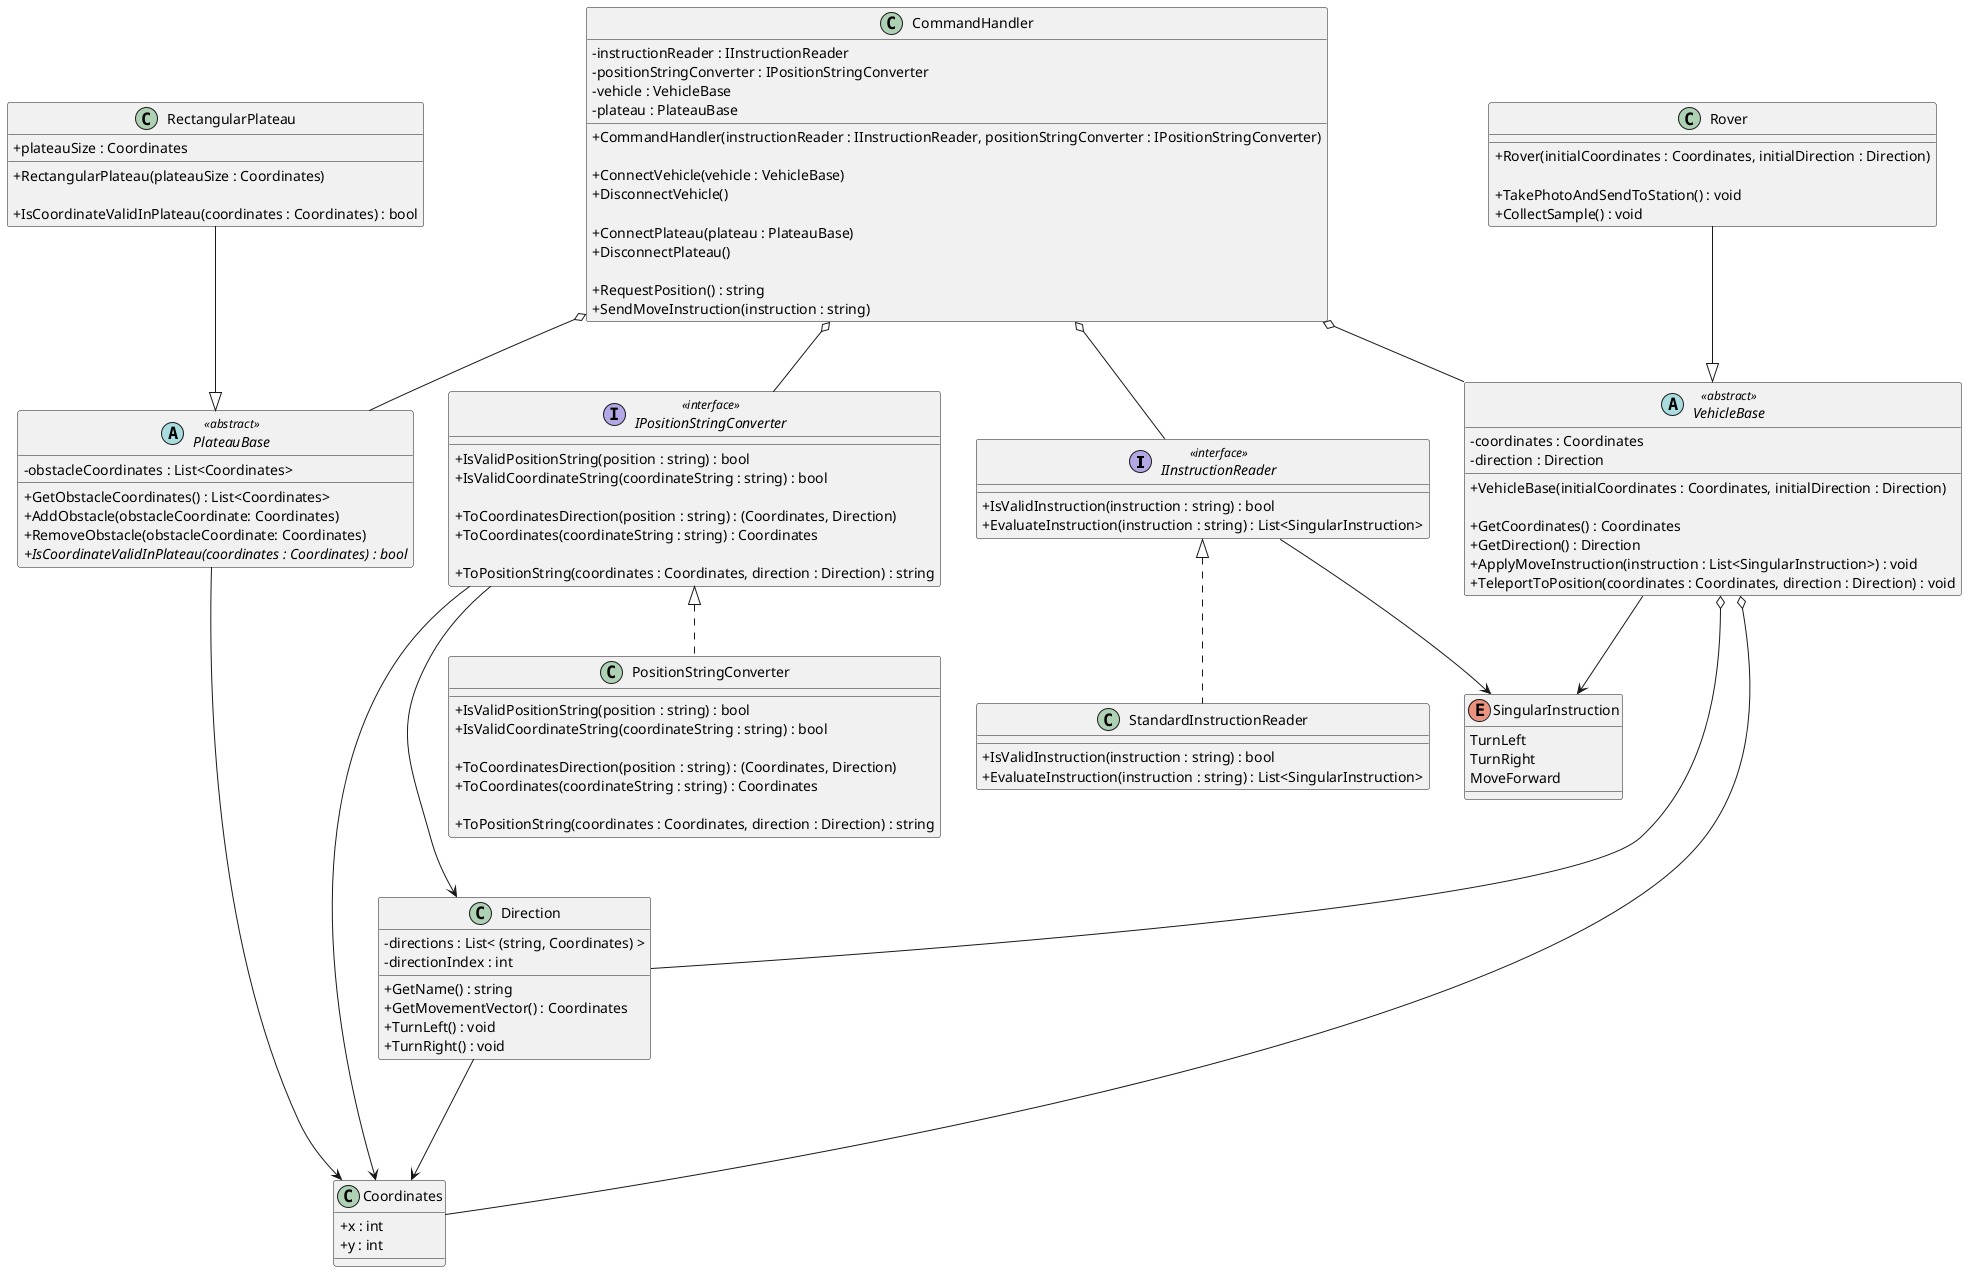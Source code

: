 @startuml "Mars Rover Challenge"
skinparam classAttributeIconSize 0

interface IInstructionReader <<interface>>
{
  + IsValidInstruction(instruction : string) : bool
  + EvaluateInstruction(instruction : string) : List<SingularInstruction>
}

enum SingularInstruction
{
  TurnLeft
  TurnRight
  MoveForward
}

class StandardInstructionReader
{
  + IsValidInstruction(instruction : string) : bool
  + EvaluateInstruction(instruction : string) : List<SingularInstruction>
}

abstract PlateauBase <<abstract>>
{
  - obstacleCoordinates : List<Coordinates>

  + GetObstacleCoordinates() : List<Coordinates>
  + AddObstacle(obstacleCoordinate: Coordinates)
  + RemoveObstacle(obstacleCoordinate: Coordinates)
  {abstract} + IsCoordinateValidInPlateau(coordinates : Coordinates) : bool
}

class RectangularPlateau
{
  + plateauSize : Coordinates

  + RectangularPlateau(plateauSize : Coordinates)

  + IsCoordinateValidInPlateau(coordinates : Coordinates) : bool
}

class Coordinates
{
  + x : int
  + y : int
}

class Direction
{
  - directions : List< &#40;string, Coordinates&#41; >
  - directionIndex : int

  + GetName() : string
  + GetMovementVector() : Coordinates
  + TurnLeft() : void
  + TurnRight() : void
}

interface IPositionStringConverter <<interface>>
{
  + IsValidPositionString(position : string) : bool
  + IsValidCoordinateString(coordinateString : string) : bool

  + ToCoordinatesDirection(position : string) : (Coordinates, Direction)
  + ToCoordinates(coordinateString : string) : Coordinates

  + ToPositionString(coordinates : Coordinates, direction : Direction) : string
}

class PositionStringConverter
{
  + IsValidPositionString(position : string) : bool
  + IsValidCoordinateString(coordinateString : string) : bool

  + ToCoordinatesDirection(position : string) : (Coordinates, Direction)
  + ToCoordinates(coordinateString : string) : Coordinates

  + ToPositionString(coordinates : Coordinates, direction : Direction) : string
}

abstract VehicleBase <<abstract>>
{
  - coordinates : Coordinates
  - direction : Direction

  + VehicleBase(initialCoordinates : Coordinates, initialDirection : Direction)

  + GetCoordinates() : Coordinates
  + GetDirection() : Direction
  + ApplyMoveInstruction(instruction : List<SingularInstruction>) : void
  + TeleportToPosition(coordinates : Coordinates, direction : Direction) : void
}

class Rover
{
  + Rover(initialCoordinates : Coordinates, initialDirection : Direction)

  + TakePhotoAndSendToStation() : void
  + CollectSample() : void
}

class CommandHandler
{
  - instructionReader : IInstructionReader
  - positionStringConverter : IPositionStringConverter
  - vehicle : VehicleBase
  - plateau : PlateauBase

  + CommandHandler(instructionReader : IInstructionReader, positionStringConverter : IPositionStringConverter)
  
  + ConnectVehicle(vehicle : VehicleBase)
  + DisconnectVehicle()

  + ConnectPlateau(plateau : PlateauBase)
  + DisconnectPlateau()

  + RequestPosition() : string
  + SendMoveInstruction(instruction : string)
}

CommandHandler o-- IInstructionReader
CommandHandler o-- IPositionStringConverter
CommandHandler o-- VehicleBase
CommandHandler o-- PlateauBase

IInstructionReader --> SingularInstruction
IInstructionReader <|.. StandardInstructionReader 

VehicleBase <|-u- Rover
VehicleBase --> SingularInstruction
VehicleBase o--- Direction
VehicleBase o---- Coordinates

IPositionStringConverter <|.. PositionStringConverter
IPositionStringConverter ---> Direction
IPositionStringConverter ----> Coordinates

PlateauBase <|-u- RectangularPlateau
PlateauBase -----> Coordinates

Direction --> Coordinates 

@enduml